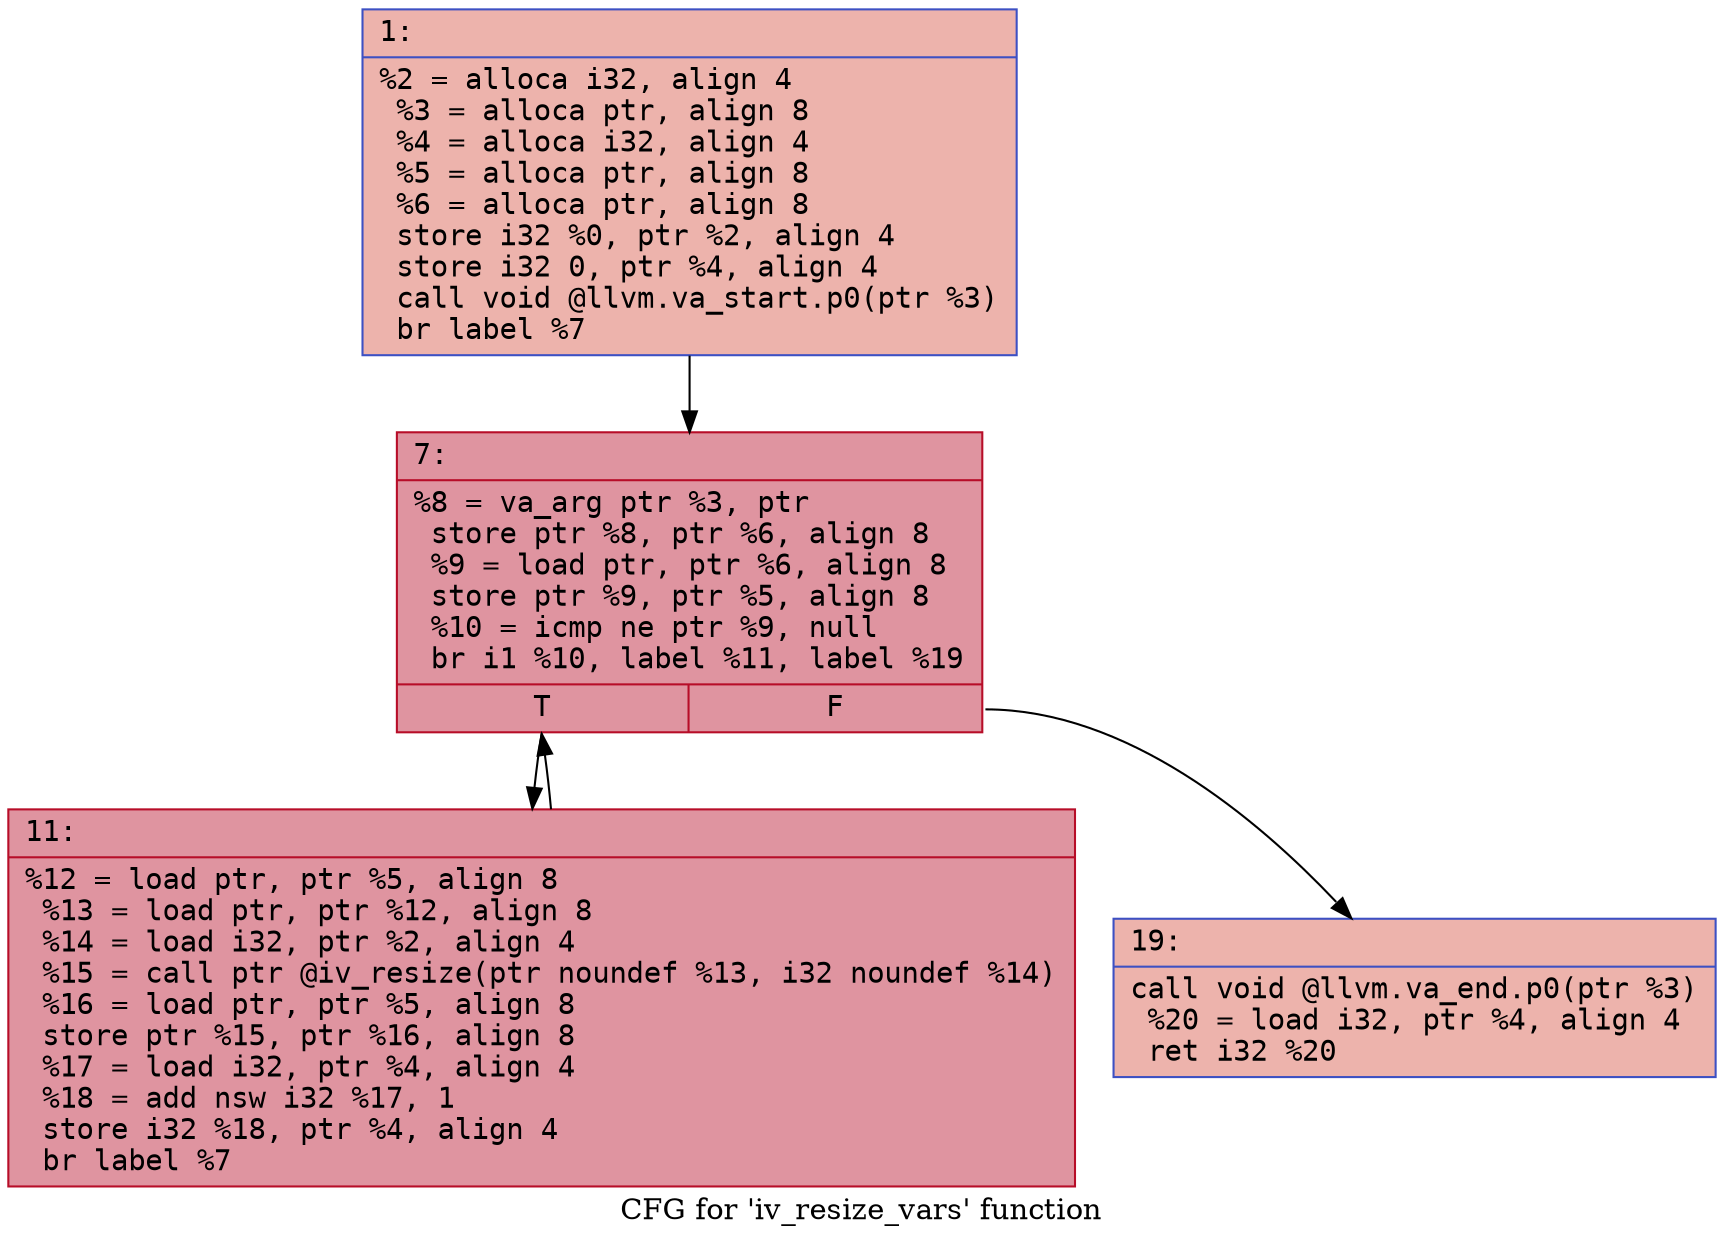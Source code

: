 digraph "CFG for 'iv_resize_vars' function" {
	label="CFG for 'iv_resize_vars' function";

	Node0x6000030929e0 [shape=record,color="#3d50c3ff", style=filled, fillcolor="#d6524470" fontname="Courier",label="{1:\l|  %2 = alloca i32, align 4\l  %3 = alloca ptr, align 8\l  %4 = alloca i32, align 4\l  %5 = alloca ptr, align 8\l  %6 = alloca ptr, align 8\l  store i32 %0, ptr %2, align 4\l  store i32 0, ptr %4, align 4\l  call void @llvm.va_start.p0(ptr %3)\l  br label %7\l}"];
	Node0x6000030929e0 -> Node0x600003092a30[tooltip="1 -> 7\nProbability 100.00%" ];
	Node0x600003092a30 [shape=record,color="#b70d28ff", style=filled, fillcolor="#b70d2870" fontname="Courier",label="{7:\l|  %8 = va_arg ptr %3, ptr\l  store ptr %8, ptr %6, align 8\l  %9 = load ptr, ptr %6, align 8\l  store ptr %9, ptr %5, align 8\l  %10 = icmp ne ptr %9, null\l  br i1 %10, label %11, label %19\l|{<s0>T|<s1>F}}"];
	Node0x600003092a30:s0 -> Node0x600003092a80[tooltip="7 -> 11\nProbability 96.88%" ];
	Node0x600003092a30:s1 -> Node0x600003092ad0[tooltip="7 -> 19\nProbability 3.12%" ];
	Node0x600003092a80 [shape=record,color="#b70d28ff", style=filled, fillcolor="#b70d2870" fontname="Courier",label="{11:\l|  %12 = load ptr, ptr %5, align 8\l  %13 = load ptr, ptr %12, align 8\l  %14 = load i32, ptr %2, align 4\l  %15 = call ptr @iv_resize(ptr noundef %13, i32 noundef %14)\l  %16 = load ptr, ptr %5, align 8\l  store ptr %15, ptr %16, align 8\l  %17 = load i32, ptr %4, align 4\l  %18 = add nsw i32 %17, 1\l  store i32 %18, ptr %4, align 4\l  br label %7\l}"];
	Node0x600003092a80 -> Node0x600003092a30[tooltip="11 -> 7\nProbability 100.00%" ];
	Node0x600003092ad0 [shape=record,color="#3d50c3ff", style=filled, fillcolor="#d6524470" fontname="Courier",label="{19:\l|  call void @llvm.va_end.p0(ptr %3)\l  %20 = load i32, ptr %4, align 4\l  ret i32 %20\l}"];
}
